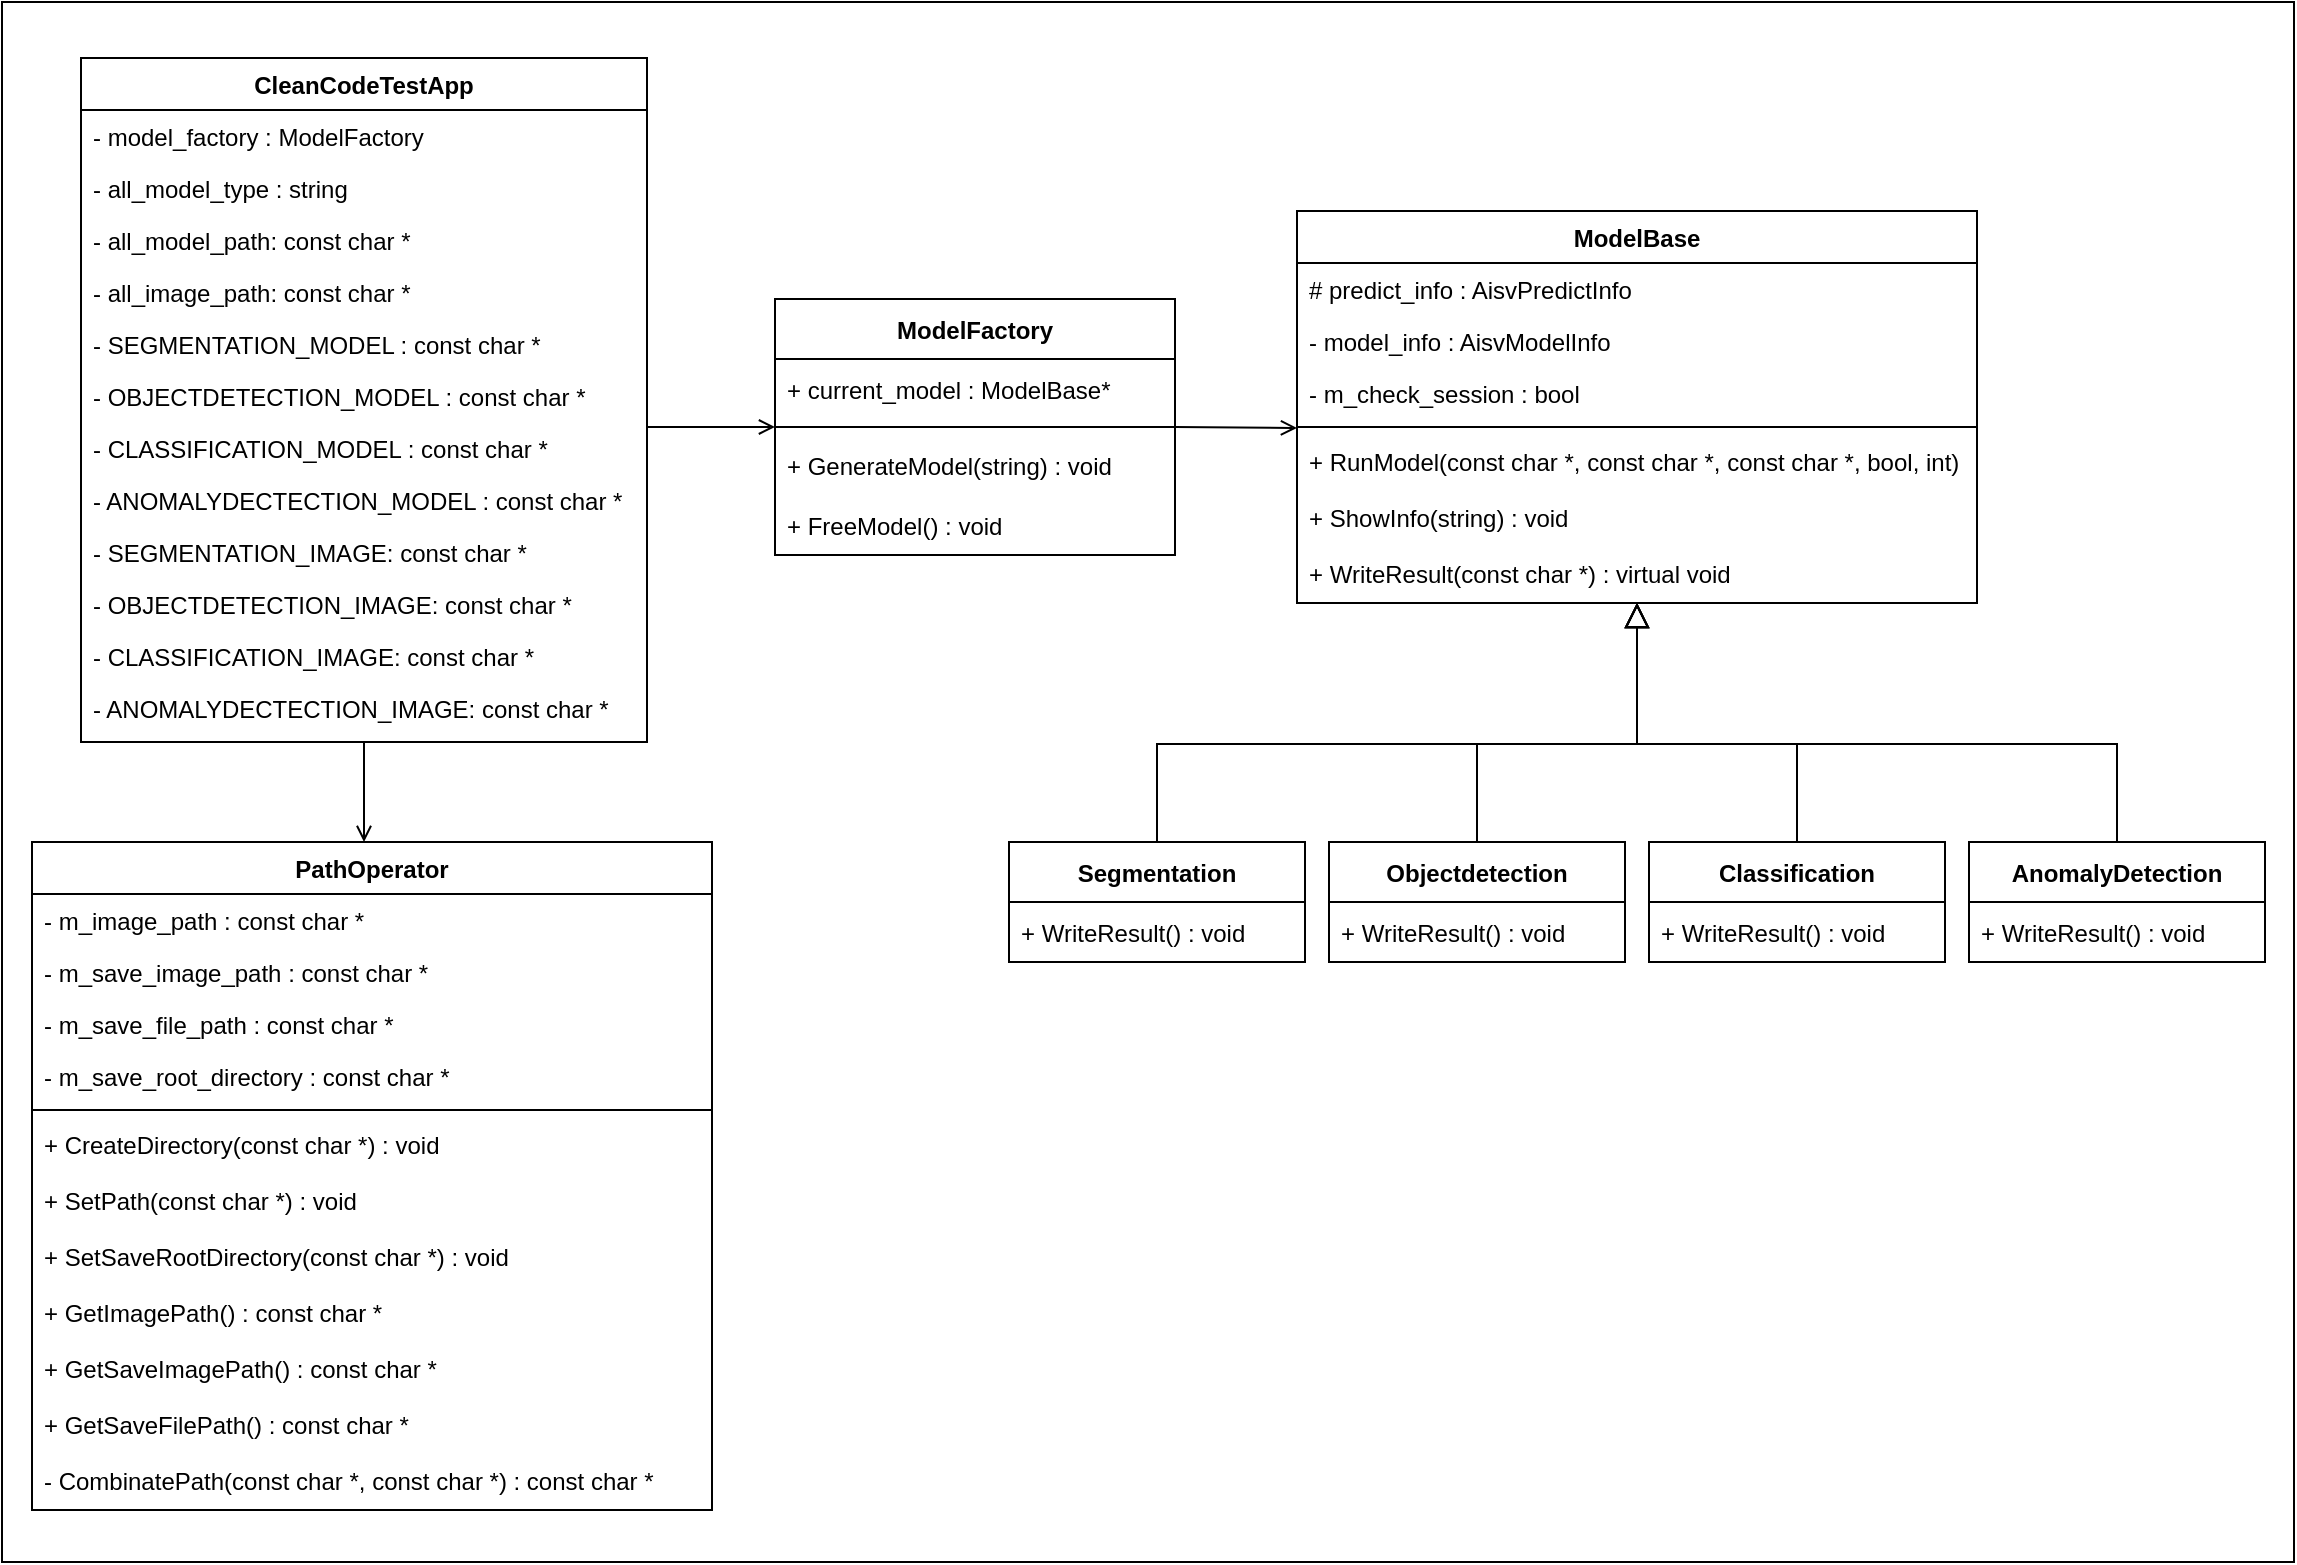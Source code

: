 <mxfile version="20.1.1" type="github"><diagram id="C5RBs43oDa-KdzZeNtuy" name="Page-1"><mxGraphModel dx="2842" dy="831" grid="1" gridSize="10" guides="1" tooltips="1" connect="1" arrows="1" fold="1" page="1" pageScale="1" pageWidth="1169" pageHeight="827" math="0" shadow="0"><root><mxCell id="WIyWlLk6GJQsqaUBKTNV-0"/><mxCell id="WIyWlLk6GJQsqaUBKTNV-1" parent="WIyWlLk6GJQsqaUBKTNV-0"/><mxCell id="UZ-7OsgffG4RP6xPJJBt-0" value="" style="rounded=0;whiteSpace=wrap;html=1;" parent="WIyWlLk6GJQsqaUBKTNV-1" vertex="1"><mxGeometry x="-1156" y="20" width="1146" height="780" as="geometry"/></mxCell><mxCell id="D-ogVkgkDjXILA013YRQ-28" value="ModelBase" style="swimlane;fontStyle=1;align=center;verticalAlign=top;childLayout=stackLayout;horizontal=1;startSize=26;horizontalStack=0;resizeParent=1;resizeLast=0;collapsible=1;marginBottom=0;rounded=0;shadow=0;strokeWidth=1;" parent="WIyWlLk6GJQsqaUBKTNV-1" vertex="1"><mxGeometry x="-508.5" y="124.5" width="340" height="196" as="geometry"><mxRectangle x="230" y="140" width="160" height="26" as="alternateBounds"/></mxGeometry></mxCell><mxCell id="D-ogVkgkDjXILA013YRQ-29" value="# predict_info : AisvPredictInfo" style="text;align=left;verticalAlign=top;spacingLeft=4;spacingRight=4;overflow=hidden;rotatable=0;points=[[0,0.5],[1,0.5]];portConstraint=eastwest;" parent="D-ogVkgkDjXILA013YRQ-28" vertex="1"><mxGeometry y="26" width="340" height="26" as="geometry"/></mxCell><mxCell id="D-ogVkgkDjXILA013YRQ-30" value="- model_info : AisvModelInfo" style="text;align=left;verticalAlign=top;spacingLeft=4;spacingRight=4;overflow=hidden;rotatable=0;points=[[0,0.5],[1,0.5]];portConstraint=eastwest;rounded=0;shadow=0;html=0;" parent="D-ogVkgkDjXILA013YRQ-28" vertex="1"><mxGeometry y="52" width="340" height="26" as="geometry"/></mxCell><mxCell id="D-ogVkgkDjXILA013YRQ-31" value="- m_check_session : bool" style="text;align=left;verticalAlign=top;spacingLeft=4;spacingRight=4;overflow=hidden;rotatable=0;points=[[0,0.5],[1,0.5]];portConstraint=eastwest;rounded=0;shadow=0;html=0;" parent="D-ogVkgkDjXILA013YRQ-28" vertex="1"><mxGeometry y="78" width="340" height="26" as="geometry"/></mxCell><mxCell id="D-ogVkgkDjXILA013YRQ-34" value="" style="line;html=1;strokeWidth=1;align=left;verticalAlign=middle;spacingTop=-1;spacingLeft=3;spacingRight=3;rotatable=0;labelPosition=right;points=[];portConstraint=eastwest;" parent="D-ogVkgkDjXILA013YRQ-28" vertex="1"><mxGeometry y="104" width="340" height="8" as="geometry"/></mxCell><mxCell id="D-ogVkgkDjXILA013YRQ-35" value="+ RunModel(const char *, const char *, const char *, bool, int)" style="text;align=left;verticalAlign=top;spacingLeft=4;spacingRight=4;overflow=hidden;rotatable=0;points=[[0,0.5],[1,0.5]];portConstraint=eastwest;" parent="D-ogVkgkDjXILA013YRQ-28" vertex="1"><mxGeometry y="112" width="340" height="28" as="geometry"/></mxCell><mxCell id="D-ogVkgkDjXILA013YRQ-59" value="+ ShowInfo(string) : void" style="text;align=left;verticalAlign=top;spacingLeft=4;spacingRight=4;overflow=hidden;rotatable=0;points=[[0,0.5],[1,0.5]];portConstraint=eastwest;" parent="D-ogVkgkDjXILA013YRQ-28" vertex="1"><mxGeometry y="140" width="340" height="28" as="geometry"/></mxCell><mxCell id="D-ogVkgkDjXILA013YRQ-62" value="+ WriteResult(const char *) : virtual void" style="text;align=left;verticalAlign=top;spacingLeft=4;spacingRight=4;overflow=hidden;rotatable=0;points=[[0,0.5],[1,0.5]];portConstraint=eastwest;" parent="D-ogVkgkDjXILA013YRQ-28" vertex="1"><mxGeometry y="168" width="340" height="28" as="geometry"/></mxCell><mxCell id="D-ogVkgkDjXILA013YRQ-36" value="" style="endArrow=block;endSize=10;endFill=0;shadow=0;strokeWidth=1;rounded=0;edgeStyle=elbowEdgeStyle;elbow=vertical;exitX=0.5;exitY=0;exitDx=0;exitDy=0;" parent="WIyWlLk6GJQsqaUBKTNV-1" source="D-ogVkgkDjXILA013YRQ-45" target="D-ogVkgkDjXILA013YRQ-28" edge="1"><mxGeometry width="160" relative="1" as="geometry"><mxPoint x="-548.5" y="380" as="sourcePoint"/><mxPoint x="-538.5" y="223" as="targetPoint"/><Array as="points"><mxPoint x="-338.5" y="391"/></Array></mxGeometry></mxCell><mxCell id="D-ogVkgkDjXILA013YRQ-37" value="" style="endArrow=block;endSize=10;endFill=0;shadow=0;strokeWidth=1;rounded=0;edgeStyle=elbowEdgeStyle;elbow=vertical;exitX=0.5;exitY=0;exitDx=0;exitDy=0;" parent="WIyWlLk6GJQsqaUBKTNV-1" source="D-ogVkgkDjXILA013YRQ-47" target="D-ogVkgkDjXILA013YRQ-28" edge="1"><mxGeometry width="160" relative="1" as="geometry"><mxPoint x="-328.5" y="380" as="sourcePoint"/><mxPoint x="-428.5" y="291" as="targetPoint"/><Array as="points"><mxPoint x="-338.5" y="391"/></Array></mxGeometry></mxCell><mxCell id="D-ogVkgkDjXILA013YRQ-39" value="CleanCodeTestApp" style="swimlane;fontStyle=1;align=center;verticalAlign=top;childLayout=stackLayout;horizontal=1;startSize=26;horizontalStack=0;resizeParent=1;resizeLast=0;collapsible=1;marginBottom=0;rounded=0;shadow=0;strokeWidth=1;" parent="WIyWlLk6GJQsqaUBKTNV-1" vertex="1"><mxGeometry x="-1116.5" y="48" width="283" height="342" as="geometry"><mxRectangle x="550" y="140" width="160" height="26" as="alternateBounds"/></mxGeometry></mxCell><mxCell id="D-ogVkgkDjXILA013YRQ-41" value="- model_factory : ModelFactory" style="text;align=left;verticalAlign=top;spacingLeft=4;spacingRight=4;overflow=hidden;rotatable=0;points=[[0,0.5],[1,0.5]];portConstraint=eastwest;rounded=0;shadow=0;html=0;" parent="D-ogVkgkDjXILA013YRQ-39" vertex="1"><mxGeometry y="26" width="283" height="26" as="geometry"/></mxCell><mxCell id="D-ogVkgkDjXILA013YRQ-42" value="- all_model_type : string" style="text;align=left;verticalAlign=top;spacingLeft=4;spacingRight=4;overflow=hidden;rotatable=0;points=[[0,0.5],[1,0.5]];portConstraint=eastwest;rounded=0;shadow=0;html=0;" parent="D-ogVkgkDjXILA013YRQ-39" vertex="1"><mxGeometry y="52" width="283" height="26" as="geometry"/></mxCell><mxCell id="KFr7-NrDYInFaLeutiJz-15" value="- all_model_path: const char *" style="text;align=left;verticalAlign=top;spacingLeft=4;spacingRight=4;overflow=hidden;rotatable=0;points=[[0,0.5],[1,0.5]];portConstraint=eastwest;rounded=0;shadow=0;html=0;" parent="D-ogVkgkDjXILA013YRQ-39" vertex="1"><mxGeometry y="78" width="283" height="26" as="geometry"/></mxCell><mxCell id="KFr7-NrDYInFaLeutiJz-16" value="- all_image_path: const char *" style="text;align=left;verticalAlign=top;spacingLeft=4;spacingRight=4;overflow=hidden;rotatable=0;points=[[0,0.5],[1,0.5]];portConstraint=eastwest;rounded=0;shadow=0;html=0;" parent="D-ogVkgkDjXILA013YRQ-39" vertex="1"><mxGeometry y="104" width="283" height="26" as="geometry"/></mxCell><mxCell id="D-ogVkgkDjXILA013YRQ-73" value="- SEGMENTATION_MODEL : const char *" style="text;align=left;verticalAlign=top;spacingLeft=4;spacingRight=4;overflow=hidden;rotatable=0;points=[[0,0.5],[1,0.5]];portConstraint=eastwest;rounded=0;shadow=0;html=0;" parent="D-ogVkgkDjXILA013YRQ-39" vertex="1"><mxGeometry y="130" width="283" height="26" as="geometry"/></mxCell><mxCell id="D-ogVkgkDjXILA013YRQ-74" value="- OBJECTDETECTION_MODEL : const char *" style="text;align=left;verticalAlign=top;spacingLeft=4;spacingRight=4;overflow=hidden;rotatable=0;points=[[0,0.5],[1,0.5]];portConstraint=eastwest;rounded=0;shadow=0;html=0;" parent="D-ogVkgkDjXILA013YRQ-39" vertex="1"><mxGeometry y="156" width="283" height="26" as="geometry"/></mxCell><mxCell id="D-ogVkgkDjXILA013YRQ-75" value="- CLASSIFICATION_MODEL : const char *" style="text;align=left;verticalAlign=top;spacingLeft=4;spacingRight=4;overflow=hidden;rotatable=0;points=[[0,0.5],[1,0.5]];portConstraint=eastwest;rounded=0;shadow=0;html=0;" parent="D-ogVkgkDjXILA013YRQ-39" vertex="1"><mxGeometry y="182" width="283" height="26" as="geometry"/></mxCell><mxCell id="D-ogVkgkDjXILA013YRQ-76" value="- ANOMALYDECTECTION_MODEL : const char *" style="text;align=left;verticalAlign=top;spacingLeft=4;spacingRight=4;overflow=hidden;rotatable=0;points=[[0,0.5],[1,0.5]];portConstraint=eastwest;rounded=0;shadow=0;html=0;" parent="D-ogVkgkDjXILA013YRQ-39" vertex="1"><mxGeometry y="208" width="283" height="26" as="geometry"/></mxCell><mxCell id="KFr7-NrDYInFaLeutiJz-11" value="- SEGMENTATION_IMAGE: const char *" style="text;align=left;verticalAlign=top;spacingLeft=4;spacingRight=4;overflow=hidden;rotatable=0;points=[[0,0.5],[1,0.5]];portConstraint=eastwest;rounded=0;shadow=0;html=0;" parent="D-ogVkgkDjXILA013YRQ-39" vertex="1"><mxGeometry y="234" width="283" height="26" as="geometry"/></mxCell><mxCell id="KFr7-NrDYInFaLeutiJz-12" value="- OBJECTDETECTION_IMAGE: const char *" style="text;align=left;verticalAlign=top;spacingLeft=4;spacingRight=4;overflow=hidden;rotatable=0;points=[[0,0.5],[1,0.5]];portConstraint=eastwest;rounded=0;shadow=0;html=0;" parent="D-ogVkgkDjXILA013YRQ-39" vertex="1"><mxGeometry y="260" width="283" height="26" as="geometry"/></mxCell><mxCell id="KFr7-NrDYInFaLeutiJz-13" value="- CLASSIFICATION_IMAGE: const char *" style="text;align=left;verticalAlign=top;spacingLeft=4;spacingRight=4;overflow=hidden;rotatable=0;points=[[0,0.5],[1,0.5]];portConstraint=eastwest;rounded=0;shadow=0;html=0;" parent="D-ogVkgkDjXILA013YRQ-39" vertex="1"><mxGeometry y="286" width="283" height="26" as="geometry"/></mxCell><mxCell id="KFr7-NrDYInFaLeutiJz-14" value="- ANOMALYDECTECTION_IMAGE: const char *" style="text;align=left;verticalAlign=top;spacingLeft=4;spacingRight=4;overflow=hidden;rotatable=0;points=[[0,0.5],[1,0.5]];portConstraint=eastwest;rounded=0;shadow=0;html=0;" parent="D-ogVkgkDjXILA013YRQ-39" vertex="1"><mxGeometry y="312" width="283" height="28" as="geometry"/></mxCell><mxCell id="D-ogVkgkDjXILA013YRQ-43" value="" style="endArrow=open;shadow=0;strokeWidth=1;rounded=0;endFill=1;edgeStyle=elbowEdgeStyle;elbow=vertical;entryX=0;entryY=0.5;entryDx=0;entryDy=0;" parent="WIyWlLk6GJQsqaUBKTNV-1" source="D-ogVkgkDjXILA013YRQ-39" target="D-ogVkgkDjXILA013YRQ-54" edge="1"><mxGeometry x="0.5" y="41" relative="1" as="geometry"><mxPoint x="-458.5" y="212" as="sourcePoint"/><mxPoint x="-688.5" y="185.75" as="targetPoint"/><mxPoint x="-40" y="32" as="offset"/></mxGeometry></mxCell><mxCell id="D-ogVkgkDjXILA013YRQ-44" value="" style="endArrow=block;endSize=10;endFill=0;shadow=0;strokeWidth=1;rounded=0;edgeStyle=elbowEdgeStyle;elbow=vertical;exitX=0.5;exitY=0;exitDx=0;exitDy=0;entryX=0.5;entryY=1;entryDx=0;entryDy=0;" parent="WIyWlLk6GJQsqaUBKTNV-1" source="D-ogVkgkDjXILA013YRQ-49" target="D-ogVkgkDjXILA013YRQ-28" edge="1"><mxGeometry width="160" relative="1" as="geometry"><mxPoint x="-218.5" y="380" as="sourcePoint"/><mxPoint x="-438.5" y="278" as="targetPoint"/><Array as="points"><mxPoint x="-296.5" y="391"/></Array></mxGeometry></mxCell><mxCell id="D-ogVkgkDjXILA013YRQ-45" value="Segmentation" style="swimlane;fontStyle=1;childLayout=stackLayout;horizontal=1;startSize=30;horizontalStack=0;resizeParent=1;resizeParentMax=0;resizeLast=0;collapsible=1;marginBottom=0;" parent="WIyWlLk6GJQsqaUBKTNV-1" vertex="1"><mxGeometry x="-652.5" y="440" width="148" height="60" as="geometry"/></mxCell><mxCell id="D-ogVkgkDjXILA013YRQ-64" value="+ WriteResult() : void" style="text;strokeColor=none;fillColor=none;align=left;verticalAlign=middle;spacingLeft=4;spacingRight=4;overflow=hidden;points=[[0,0.5],[1,0.5]];portConstraint=eastwest;rotatable=0;" parent="D-ogVkgkDjXILA013YRQ-45" vertex="1"><mxGeometry y="30" width="148" height="30" as="geometry"/></mxCell><mxCell id="D-ogVkgkDjXILA013YRQ-47" value="Objectdetection" style="swimlane;fontStyle=1;childLayout=stackLayout;horizontal=1;startSize=30;horizontalStack=0;resizeParent=1;resizeParentMax=0;resizeLast=0;collapsible=1;marginBottom=0;" parent="WIyWlLk6GJQsqaUBKTNV-1" vertex="1"><mxGeometry x="-492.5" y="440" width="148" height="60" as="geometry"/></mxCell><mxCell id="D-ogVkgkDjXILA013YRQ-66" value="+ WriteResult() : void" style="text;strokeColor=none;fillColor=none;align=left;verticalAlign=middle;spacingLeft=4;spacingRight=4;overflow=hidden;points=[[0,0.5],[1,0.5]];portConstraint=eastwest;rotatable=0;" parent="D-ogVkgkDjXILA013YRQ-47" vertex="1"><mxGeometry y="30" width="148" height="30" as="geometry"/></mxCell><mxCell id="D-ogVkgkDjXILA013YRQ-49" value="Classification" style="swimlane;fontStyle=1;childLayout=stackLayout;horizontal=1;startSize=30;horizontalStack=0;resizeParent=1;resizeParentMax=0;resizeLast=0;collapsible=1;marginBottom=0;" parent="WIyWlLk6GJQsqaUBKTNV-1" vertex="1"><mxGeometry x="-332.5" y="440" width="148" height="60" as="geometry"/></mxCell><mxCell id="D-ogVkgkDjXILA013YRQ-70" value="+ WriteResult() : void" style="text;strokeColor=none;fillColor=none;align=left;verticalAlign=middle;spacingLeft=4;spacingRight=4;overflow=hidden;points=[[0,0.5],[1,0.5]];portConstraint=eastwest;rotatable=0;" parent="D-ogVkgkDjXILA013YRQ-49" vertex="1"><mxGeometry y="30" width="148" height="30" as="geometry"/></mxCell><mxCell id="D-ogVkgkDjXILA013YRQ-51" value="" style="endArrow=block;endSize=10;endFill=0;shadow=0;strokeWidth=1;rounded=0;edgeStyle=elbowEdgeStyle;elbow=vertical;exitX=0.5;exitY=0;exitDx=0;exitDy=0;entryX=0.5;entryY=1;entryDx=0;entryDy=0;" parent="WIyWlLk6GJQsqaUBKTNV-1" source="D-ogVkgkDjXILA013YRQ-52" target="D-ogVkgkDjXILA013YRQ-28" edge="1"><mxGeometry width="160" relative="1" as="geometry"><mxPoint x="-68.5" y="380" as="sourcePoint"/><mxPoint x="-438.5" y="278" as="targetPoint"/><Array as="points"><mxPoint x="-216.5" y="391"/></Array></mxGeometry></mxCell><mxCell id="D-ogVkgkDjXILA013YRQ-52" value="AnomalyDetection" style="swimlane;fontStyle=1;childLayout=stackLayout;horizontal=1;startSize=30;horizontalStack=0;resizeParent=1;resizeParentMax=0;resizeLast=0;collapsible=1;marginBottom=0;" parent="WIyWlLk6GJQsqaUBKTNV-1" vertex="1"><mxGeometry x="-172.5" y="440" width="148" height="60" as="geometry"/></mxCell><mxCell id="D-ogVkgkDjXILA013YRQ-72" value="+ WriteResult() : void" style="text;strokeColor=none;fillColor=none;align=left;verticalAlign=middle;spacingLeft=4;spacingRight=4;overflow=hidden;points=[[0,0.5],[1,0.5]];portConstraint=eastwest;rotatable=0;" parent="D-ogVkgkDjXILA013YRQ-52" vertex="1"><mxGeometry y="30" width="148" height="30" as="geometry"/></mxCell><mxCell id="D-ogVkgkDjXILA013YRQ-54" value="ModelFactory" style="swimlane;fontStyle=1;childLayout=stackLayout;horizontal=1;startSize=30;horizontalStack=0;resizeParent=1;resizeParentMax=0;resizeLast=0;collapsible=1;marginBottom=0;" parent="WIyWlLk6GJQsqaUBKTNV-1" vertex="1"><mxGeometry x="-769.5" y="168.5" width="200" height="128" as="geometry"/></mxCell><mxCell id="D-ogVkgkDjXILA013YRQ-55" value="+ current_model : ModelBase*" style="text;strokeColor=none;fillColor=none;align=left;verticalAlign=middle;spacingLeft=4;spacingRight=4;overflow=hidden;points=[[0,0.5],[1,0.5]];portConstraint=eastwest;rotatable=0;" parent="D-ogVkgkDjXILA013YRQ-54" vertex="1"><mxGeometry y="30" width="200" height="30" as="geometry"/></mxCell><mxCell id="KFr7-NrDYInFaLeutiJz-10" value="" style="line;strokeWidth=1;fillColor=none;align=left;verticalAlign=middle;spacingTop=-1;spacingLeft=3;spacingRight=3;rotatable=0;labelPosition=right;points=[];portConstraint=eastwest;" parent="D-ogVkgkDjXILA013YRQ-54" vertex="1"><mxGeometry y="60" width="200" height="8" as="geometry"/></mxCell><mxCell id="KFr7-NrDYInFaLeutiJz-0" value="+ GenerateModel(string) : void" style="text;strokeColor=none;fillColor=none;align=left;verticalAlign=middle;spacingLeft=4;spacingRight=4;overflow=hidden;points=[[0,0.5],[1,0.5]];portConstraint=eastwest;rotatable=0;" parent="D-ogVkgkDjXILA013YRQ-54" vertex="1"><mxGeometry y="68" width="200" height="30" as="geometry"/></mxCell><mxCell id="KFr7-NrDYInFaLeutiJz-1" value="+ FreeModel() : void" style="text;strokeColor=none;fillColor=none;align=left;verticalAlign=middle;spacingLeft=4;spacingRight=4;overflow=hidden;points=[[0,0.5],[1,0.5]];portConstraint=eastwest;rotatable=0;" parent="D-ogVkgkDjXILA013YRQ-54" vertex="1"><mxGeometry y="98" width="200" height="30" as="geometry"/></mxCell><mxCell id="gsVewO149f7CsDIdrS-x-0" value="PathOperator" style="swimlane;fontStyle=1;align=center;verticalAlign=top;childLayout=stackLayout;horizontal=1;startSize=26;horizontalStack=0;resizeParent=1;resizeLast=0;collapsible=1;marginBottom=0;rounded=0;shadow=0;strokeWidth=1;" parent="WIyWlLk6GJQsqaUBKTNV-1" vertex="1"><mxGeometry x="-1141" y="440" width="340" height="334" as="geometry"><mxRectangle x="230" y="140" width="160" height="26" as="alternateBounds"/></mxGeometry></mxCell><mxCell id="gsVewO149f7CsDIdrS-x-1" value="- m_image_path : const char *" style="text;align=left;verticalAlign=top;spacingLeft=4;spacingRight=4;overflow=hidden;rotatable=0;points=[[0,0.5],[1,0.5]];portConstraint=eastwest;" parent="gsVewO149f7CsDIdrS-x-0" vertex="1"><mxGeometry y="26" width="340" height="26" as="geometry"/></mxCell><mxCell id="gsVewO149f7CsDIdrS-x-2" value="- m_save_image_path : const char *" style="text;align=left;verticalAlign=top;spacingLeft=4;spacingRight=4;overflow=hidden;rotatable=0;points=[[0,0.5],[1,0.5]];portConstraint=eastwest;rounded=0;shadow=0;html=0;" parent="gsVewO149f7CsDIdrS-x-0" vertex="1"><mxGeometry y="52" width="340" height="26" as="geometry"/></mxCell><mxCell id="gsVewO149f7CsDIdrS-x-3" value="- m_save_file_path : const char *" style="text;align=left;verticalAlign=top;spacingLeft=4;spacingRight=4;overflow=hidden;rotatable=0;points=[[0,0.5],[1,0.5]];portConstraint=eastwest;rounded=0;shadow=0;html=0;" parent="gsVewO149f7CsDIdrS-x-0" vertex="1"><mxGeometry y="78" width="340" height="26" as="geometry"/></mxCell><mxCell id="gsVewO149f7CsDIdrS-x-4" value="- m_save_root_directory : const char *" style="text;align=left;verticalAlign=top;spacingLeft=4;spacingRight=4;overflow=hidden;rotatable=0;points=[[0,0.5],[1,0.5]];portConstraint=eastwest;rounded=0;shadow=0;html=0;" parent="gsVewO149f7CsDIdrS-x-0" vertex="1"><mxGeometry y="104" width="340" height="26" as="geometry"/></mxCell><mxCell id="gsVewO149f7CsDIdrS-x-6" value="" style="line;html=1;strokeWidth=1;align=left;verticalAlign=middle;spacingTop=-1;spacingLeft=3;spacingRight=3;rotatable=0;labelPosition=right;points=[];portConstraint=eastwest;" parent="gsVewO149f7CsDIdrS-x-0" vertex="1"><mxGeometry y="130" width="340" height="8" as="geometry"/></mxCell><mxCell id="gsVewO149f7CsDIdrS-x-8" value="+ CreateDirectory(const char *) : void" style="text;align=left;verticalAlign=top;spacingLeft=4;spacingRight=4;overflow=hidden;rotatable=0;points=[[0,0.5],[1,0.5]];portConstraint=eastwest;" parent="gsVewO149f7CsDIdrS-x-0" vertex="1"><mxGeometry y="138" width="340" height="28" as="geometry"/></mxCell><mxCell id="gsVewO149f7CsDIdrS-x-9" value="+ SetPath(const char *) : void" style="text;align=left;verticalAlign=top;spacingLeft=4;spacingRight=4;overflow=hidden;rotatable=0;points=[[0,0.5],[1,0.5]];portConstraint=eastwest;" parent="gsVewO149f7CsDIdrS-x-0" vertex="1"><mxGeometry y="166" width="340" height="28" as="geometry"/></mxCell><mxCell id="gsVewO149f7CsDIdrS-x-10" value="+ SetSaveRootDirectory(const char *) : void" style="text;align=left;verticalAlign=top;spacingLeft=4;spacingRight=4;overflow=hidden;rotatable=0;points=[[0,0.5],[1,0.5]];portConstraint=eastwest;" parent="gsVewO149f7CsDIdrS-x-0" vertex="1"><mxGeometry y="194" width="340" height="28" as="geometry"/></mxCell><mxCell id="gsVewO149f7CsDIdrS-x-11" value="+ GetImagePath() : const char *" style="text;align=left;verticalAlign=top;spacingLeft=4;spacingRight=4;overflow=hidden;rotatable=0;points=[[0,0.5],[1,0.5]];portConstraint=eastwest;" parent="gsVewO149f7CsDIdrS-x-0" vertex="1"><mxGeometry y="222" width="340" height="28" as="geometry"/></mxCell><mxCell id="gsVewO149f7CsDIdrS-x-12" value="+ GetSaveImagePath() : const char *" style="text;align=left;verticalAlign=top;spacingLeft=4;spacingRight=4;overflow=hidden;rotatable=0;points=[[0,0.5],[1,0.5]];portConstraint=eastwest;" parent="gsVewO149f7CsDIdrS-x-0" vertex="1"><mxGeometry y="250" width="340" height="28" as="geometry"/></mxCell><mxCell id="gsVewO149f7CsDIdrS-x-13" value="+ GetSaveFilePath() : const char *" style="text;align=left;verticalAlign=top;spacingLeft=4;spacingRight=4;overflow=hidden;rotatable=0;points=[[0,0.5],[1,0.5]];portConstraint=eastwest;" parent="gsVewO149f7CsDIdrS-x-0" vertex="1"><mxGeometry y="278" width="340" height="28" as="geometry"/></mxCell><mxCell id="gsVewO149f7CsDIdrS-x-15" value="- CombinatePath(const char *, const char *) : const char *" style="text;align=left;verticalAlign=top;spacingLeft=4;spacingRight=4;overflow=hidden;rotatable=0;points=[[0,0.5],[1,0.5]];portConstraint=eastwest;" parent="gsVewO149f7CsDIdrS-x-0" vertex="1"><mxGeometry y="306" width="340" height="28" as="geometry"/></mxCell><mxCell id="gsVewO149f7CsDIdrS-x-16" value="" style="endArrow=open;shadow=0;strokeWidth=1;rounded=0;endFill=1;edgeStyle=elbowEdgeStyle;elbow=vertical;entryX=0;entryY=0.563;entryDx=0;entryDy=0;entryPerimeter=0;exitX=1;exitY=0.5;exitDx=0;exitDy=0;" parent="WIyWlLk6GJQsqaUBKTNV-1" source="D-ogVkgkDjXILA013YRQ-54" target="D-ogVkgkDjXILA013YRQ-34" edge="1"><mxGeometry x="0.5" y="41" relative="1" as="geometry"><mxPoint x="-525.5" y="226.837" as="sourcePoint"/><mxPoint x="-315.5" y="228" as="targetPoint"/><mxPoint x="-40" y="32" as="offset"/></mxGeometry></mxCell><mxCell id="gsVewO149f7CsDIdrS-x-18" value="" style="endArrow=open;shadow=0;strokeWidth=1;rounded=0;endFill=1;edgeStyle=elbowEdgeStyle;elbow=vertical;" parent="WIyWlLk6GJQsqaUBKTNV-1" edge="1"><mxGeometry x="0.5" y="41" relative="1" as="geometry"><mxPoint x="-975" y="390" as="sourcePoint"/><mxPoint x="-975" y="440" as="targetPoint"/><mxPoint x="-40" y="32" as="offset"/></mxGeometry></mxCell></root></mxGraphModel></diagram></mxfile>